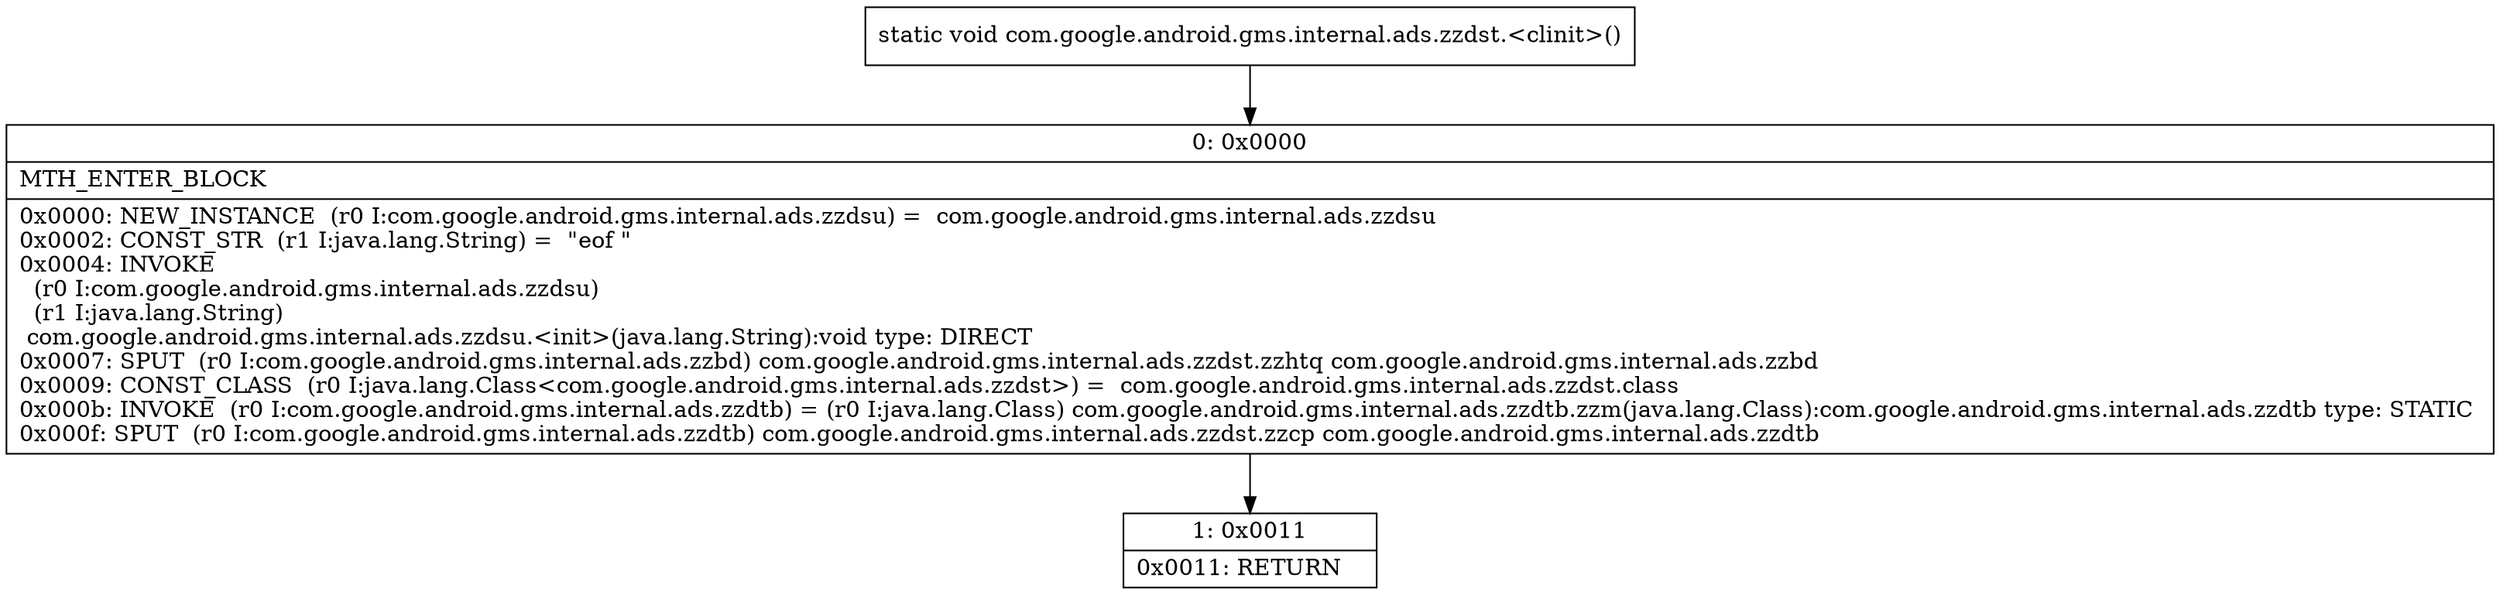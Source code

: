digraph "CFG forcom.google.android.gms.internal.ads.zzdst.\<clinit\>()V" {
Node_0 [shape=record,label="{0\:\ 0x0000|MTH_ENTER_BLOCK\l|0x0000: NEW_INSTANCE  (r0 I:com.google.android.gms.internal.ads.zzdsu) =  com.google.android.gms.internal.ads.zzdsu \l0x0002: CONST_STR  (r1 I:java.lang.String) =  \"eof \" \l0x0004: INVOKE  \l  (r0 I:com.google.android.gms.internal.ads.zzdsu)\l  (r1 I:java.lang.String)\l com.google.android.gms.internal.ads.zzdsu.\<init\>(java.lang.String):void type: DIRECT \l0x0007: SPUT  (r0 I:com.google.android.gms.internal.ads.zzbd) com.google.android.gms.internal.ads.zzdst.zzhtq com.google.android.gms.internal.ads.zzbd \l0x0009: CONST_CLASS  (r0 I:java.lang.Class\<com.google.android.gms.internal.ads.zzdst\>) =  com.google.android.gms.internal.ads.zzdst.class \l0x000b: INVOKE  (r0 I:com.google.android.gms.internal.ads.zzdtb) = (r0 I:java.lang.Class) com.google.android.gms.internal.ads.zzdtb.zzm(java.lang.Class):com.google.android.gms.internal.ads.zzdtb type: STATIC \l0x000f: SPUT  (r0 I:com.google.android.gms.internal.ads.zzdtb) com.google.android.gms.internal.ads.zzdst.zzcp com.google.android.gms.internal.ads.zzdtb \l}"];
Node_1 [shape=record,label="{1\:\ 0x0011|0x0011: RETURN   \l}"];
MethodNode[shape=record,label="{static void com.google.android.gms.internal.ads.zzdst.\<clinit\>() }"];
MethodNode -> Node_0;
Node_0 -> Node_1;
}

